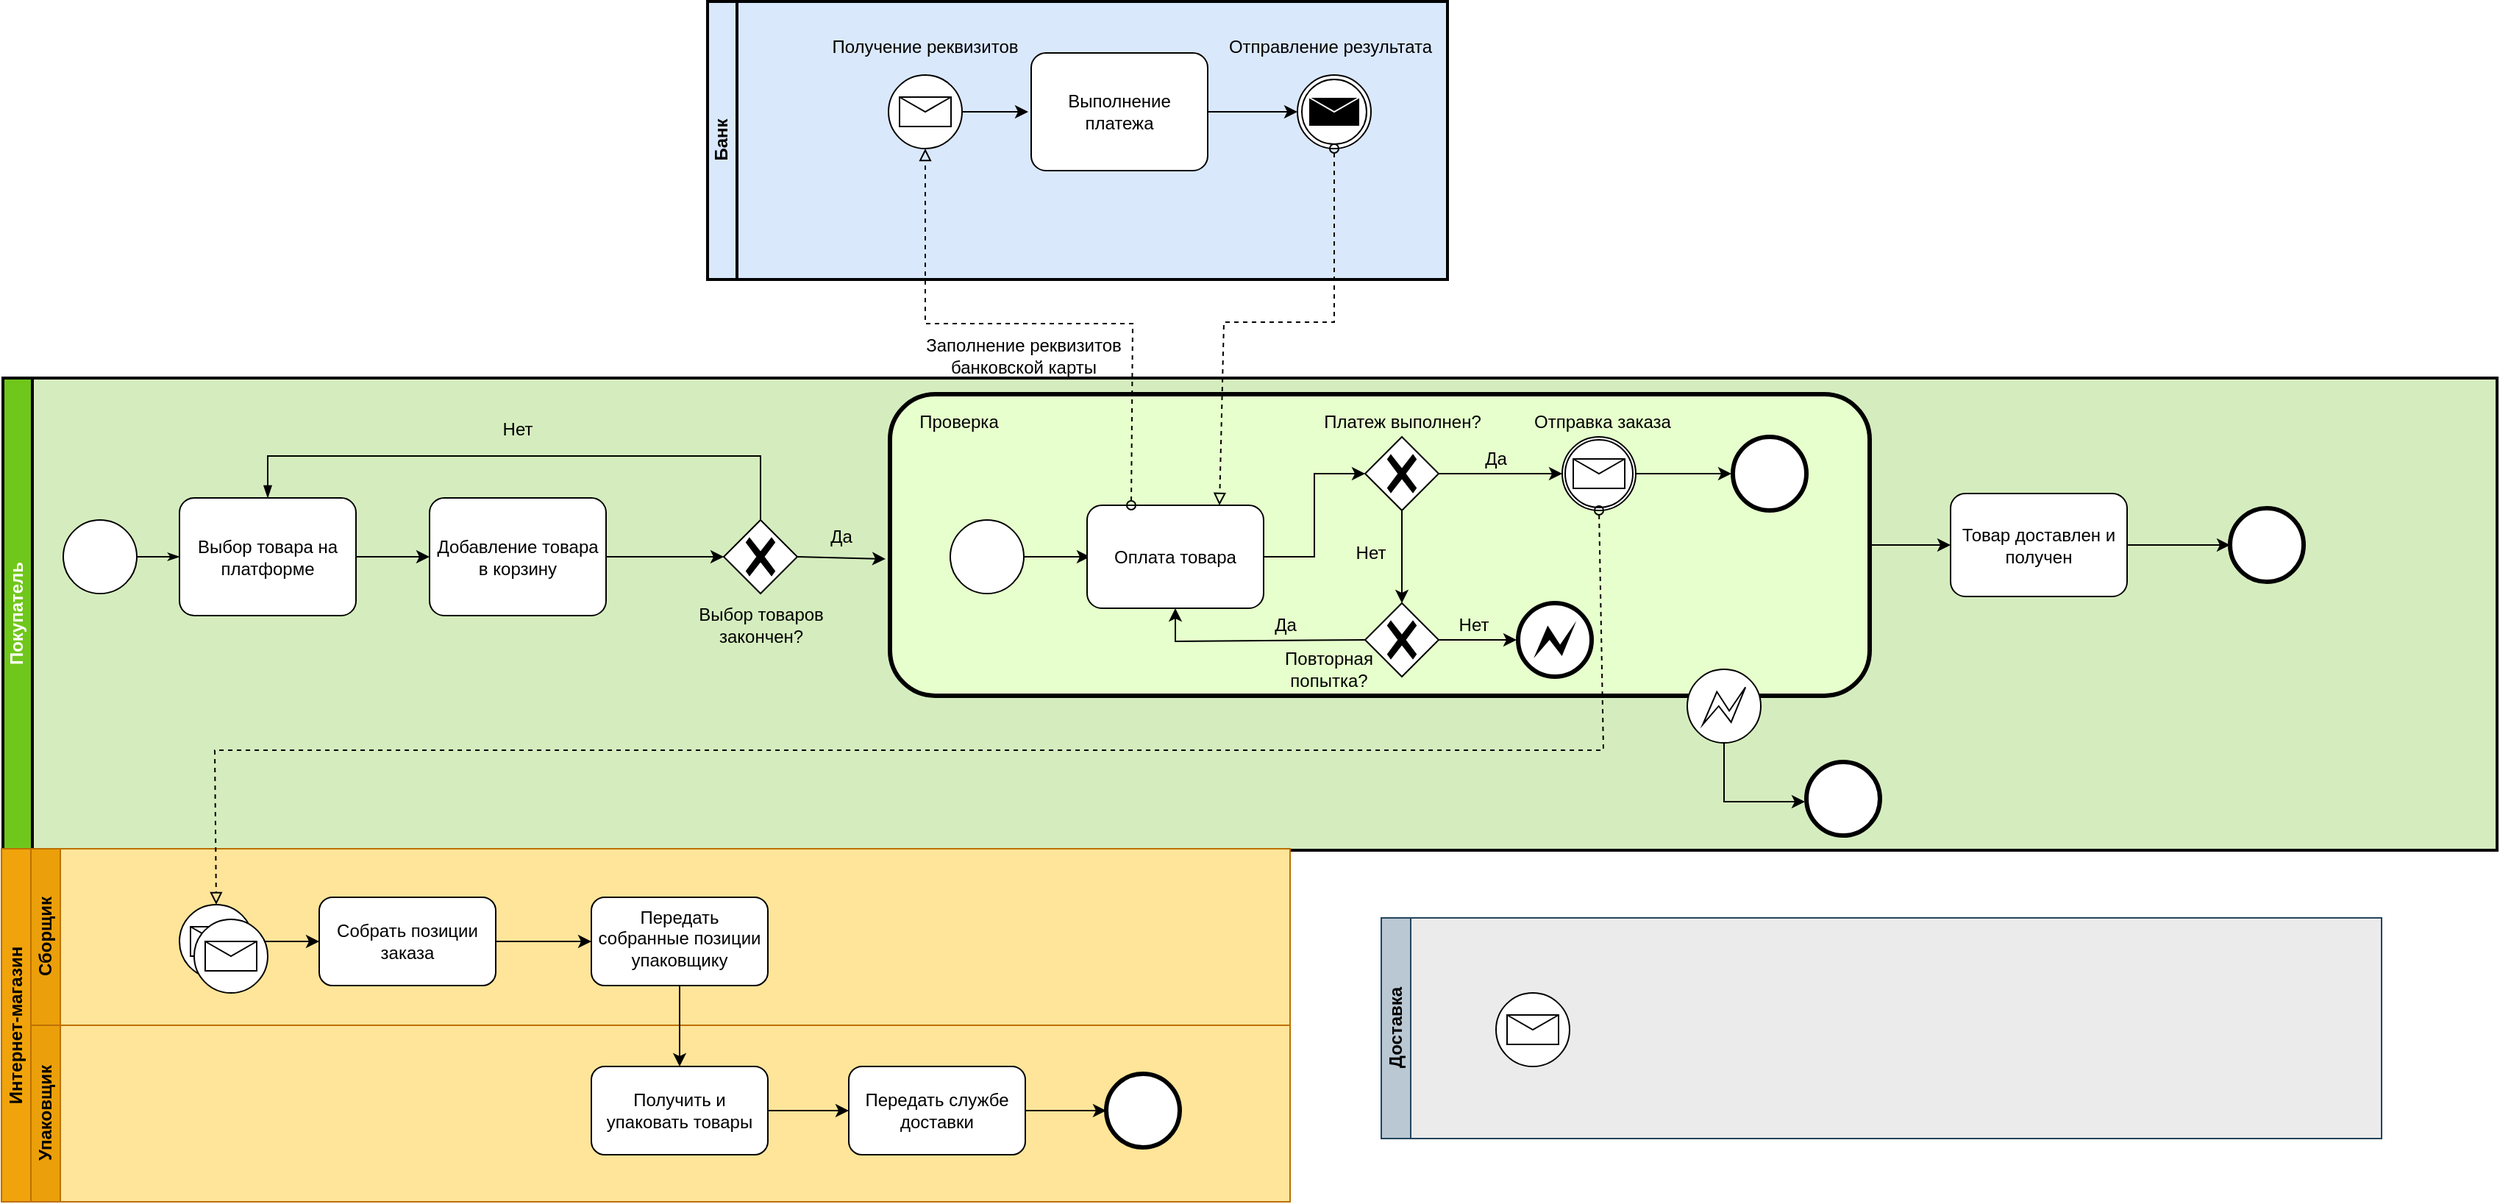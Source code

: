 <mxfile version="21.1.4" type="github">
  <diagram name="Страница 1" id="UiT--QQ6pItDQjkaKLVf">
    <mxGraphModel dx="871" dy="902" grid="0" gridSize="10" guides="1" tooltips="1" connect="1" arrows="1" fold="1" page="0" pageScale="1" pageWidth="827" pageHeight="1169" math="0" shadow="0">
      <root>
        <mxCell id="0" />
        <mxCell id="1" parent="0" />
        <mxCell id="waBg7-lZwKW4JVFWOzP7-32" value="Доставка" style="swimlane;html=1;startSize=20;horizontal=0;fillColor=#bac8d3;strokeColor=#23445d;swimlaneFillColor=#EBEBEB;" vertex="1" parent="1">
          <mxGeometry x="1117" y="434" width="680" height="150" as="geometry" />
        </mxCell>
        <mxCell id="waBg7-lZwKW4JVFWOzP7-168" value="" style="points=[[0.145,0.145,0],[0.5,0,0],[0.855,0.145,0],[1,0.5,0],[0.855,0.855,0],[0.5,1,0],[0.145,0.855,0],[0,0.5,0]];shape=mxgraph.bpmn.event;html=1;verticalLabelPosition=bottom;labelBackgroundColor=#ffffff;verticalAlign=top;align=center;perimeter=ellipsePerimeter;outlineConnect=0;aspect=fixed;outline=standard;symbol=message;" vertex="1" parent="waBg7-lZwKW4JVFWOzP7-32">
          <mxGeometry x="78" y="51" width="50" height="50" as="geometry" />
        </mxCell>
        <mxCell id="waBg7-lZwKW4JVFWOzP7-2" value="Банк" style="swimlane;html=1;startSize=20;horizontal=0;container=0;fillColor=#dae8fc;strokeColor=#000000;labelBackgroundColor=none;swimlaneFillColor=#dae8fc;strokeWidth=2;" vertex="1" parent="1">
          <mxGeometry x="659" y="-189" width="503" height="189" as="geometry" />
        </mxCell>
        <mxCell id="waBg7-lZwKW4JVFWOzP7-83" value="" style="edgeStyle=orthogonalEdgeStyle;rounded=0;orthogonalLoop=1;jettySize=auto;html=1;" edge="1" parent="waBg7-lZwKW4JVFWOzP7-2" source="waBg7-lZwKW4JVFWOzP7-79">
          <mxGeometry relative="1" as="geometry">
            <mxPoint x="218" y="75" as="targetPoint" />
          </mxGeometry>
        </mxCell>
        <mxCell id="waBg7-lZwKW4JVFWOzP7-79" value="" style="points=[[0.145,0.145,0],[0.5,0,0],[0.855,0.145,0],[1,0.5,0],[0.855,0.855,0],[0.5,1,0],[0.145,0.855,0],[0,0.5,0]];shape=mxgraph.bpmn.event;html=1;verticalLabelPosition=bottom;labelBackgroundColor=#ffffff;verticalAlign=top;align=center;perimeter=ellipsePerimeter;outlineConnect=0;aspect=fixed;outline=standard;symbol=message;" vertex="1" parent="waBg7-lZwKW4JVFWOzP7-2">
          <mxGeometry x="123" y="50" width="50" height="50" as="geometry" />
        </mxCell>
        <mxCell id="waBg7-lZwKW4JVFWOzP7-80" value="" style="points=[[0.145,0.145,0],[0.5,0,0],[0.855,0.145,0],[1,0.5,0],[0.855,0.855,0],[0.5,1,0],[0.145,0.855,0],[0,0.5,0]];shape=mxgraph.bpmn.event;html=1;verticalLabelPosition=bottom;labelBackgroundColor=#ffffff;verticalAlign=top;align=center;perimeter=ellipsePerimeter;outlineConnect=0;aspect=fixed;outline=throwing;symbol=message;" vertex="1" parent="waBg7-lZwKW4JVFWOzP7-2">
          <mxGeometry x="401" y="50" width="50" height="50" as="geometry" />
        </mxCell>
        <mxCell id="waBg7-lZwKW4JVFWOzP7-84" value="" style="edgeStyle=orthogonalEdgeStyle;rounded=0;orthogonalLoop=1;jettySize=auto;html=1;" edge="1" parent="waBg7-lZwKW4JVFWOzP7-2" source="waBg7-lZwKW4JVFWOzP7-81" target="waBg7-lZwKW4JVFWOzP7-80">
          <mxGeometry relative="1" as="geometry" />
        </mxCell>
        <mxCell id="waBg7-lZwKW4JVFWOzP7-81" value="Выполнение платежа" style="points=[[0.25,0,0],[0.5,0,0],[0.75,0,0],[1,0.25,0],[1,0.5,0],[1,0.75,0],[0.75,1,0],[0.5,1,0],[0.25,1,0],[0,0.75,0],[0,0.5,0],[0,0.25,0]];shape=mxgraph.bpmn.task;whiteSpace=wrap;rectStyle=rounded;size=10;html=1;container=1;expand=0;collapsible=0;taskMarker=abstract;" vertex="1" parent="waBg7-lZwKW4JVFWOzP7-2">
          <mxGeometry x="220" y="35" width="120" height="80" as="geometry" />
        </mxCell>
        <mxCell id="waBg7-lZwKW4JVFWOzP7-88" value="Получение реквизитов" style="text;html=1;strokeColor=none;fillColor=none;align=center;verticalAlign=middle;whiteSpace=wrap;rounded=0;" vertex="1" parent="waBg7-lZwKW4JVFWOzP7-2">
          <mxGeometry x="79" y="16" width="138" height="30" as="geometry" />
        </mxCell>
        <mxCell id="waBg7-lZwKW4JVFWOzP7-89" value="Отправление результата" style="text;html=1;strokeColor=none;fillColor=none;align=center;verticalAlign=middle;whiteSpace=wrap;rounded=0;" vertex="1" parent="waBg7-lZwKW4JVFWOzP7-2">
          <mxGeometry x="353" y="16" width="141" height="30" as="geometry" />
        </mxCell>
        <mxCell id="waBg7-lZwKW4JVFWOzP7-14" value="Покупатель" style="swimlane;html=1;startSize=20;horizontal=0;fillColor=#70C71B;strokeColor=#000000;fontColor=#ffffff;swimlaneFillColor=#D5EDBE;strokeWidth=2;" vertex="1" parent="1">
          <mxGeometry x="180" y="67" width="1695.5" height="321" as="geometry" />
        </mxCell>
        <mxCell id="waBg7-lZwKW4JVFWOzP7-40" style="edgeStyle=orthogonalEdgeStyle;rounded=0;html=1;labelBackgroundColor=none;startArrow=none;startFill=0;startSize=5;endArrow=classicThin;endFill=1;endSize=5;jettySize=auto;orthogonalLoop=1;strokeWidth=1;fontFamily=Verdana;fontSize=8" edge="1" parent="waBg7-lZwKW4JVFWOzP7-14">
          <mxGeometry relative="1" as="geometry">
            <mxPoint x="120" y="121.5" as="targetPoint" />
            <mxPoint x="90.0" y="121.545" as="sourcePoint" />
          </mxGeometry>
        </mxCell>
        <mxCell id="waBg7-lZwKW4JVFWOzP7-43" value="" style="points=[[0.25,0.25,0],[0.5,0,0],[0.75,0.25,0],[1,0.5,0],[0.75,0.75,0],[0.5,1,0],[0.25,0.75,0],[0,0.5,0]];shape=mxgraph.bpmn.gateway2;html=1;verticalLabelPosition=bottom;labelBackgroundColor=#ffffff;verticalAlign=top;align=center;perimeter=rhombusPerimeter;outlineConnect=0;outline=none;symbol=none;gwType=exclusive;" vertex="1" parent="waBg7-lZwKW4JVFWOzP7-14">
          <mxGeometry x="490" y="96.5" width="50" height="50" as="geometry" />
        </mxCell>
        <mxCell id="waBg7-lZwKW4JVFWOzP7-49" value="" style="edgeStyle=orthogonalEdgeStyle;rounded=0;orthogonalLoop=1;jettySize=auto;html=1;" edge="1" parent="waBg7-lZwKW4JVFWOzP7-14" source="waBg7-lZwKW4JVFWOzP7-44" target="waBg7-lZwKW4JVFWOzP7-48">
          <mxGeometry relative="1" as="geometry" />
        </mxCell>
        <mxCell id="waBg7-lZwKW4JVFWOzP7-44" value="Выбор товара на платформе" style="points=[[0.25,0,0],[0.5,0,0],[0.75,0,0],[1,0.25,0],[1,0.5,0],[1,0.75,0],[0.75,1,0],[0.5,1,0],[0.25,1,0],[0,0.75,0],[0,0.5,0],[0,0.25,0]];shape=mxgraph.bpmn.task;whiteSpace=wrap;rectStyle=rounded;size=10;html=1;container=1;expand=0;collapsible=0;taskMarker=abstract;" vertex="1" parent="waBg7-lZwKW4JVFWOzP7-14">
          <mxGeometry x="120" y="81.5" width="120" height="80" as="geometry" />
        </mxCell>
        <mxCell id="waBg7-lZwKW4JVFWOzP7-50" value="" style="edgeStyle=orthogonalEdgeStyle;rounded=0;orthogonalLoop=1;jettySize=auto;html=1;" edge="1" parent="waBg7-lZwKW4JVFWOzP7-14" source="waBg7-lZwKW4JVFWOzP7-48" target="waBg7-lZwKW4JVFWOzP7-43">
          <mxGeometry relative="1" as="geometry" />
        </mxCell>
        <mxCell id="waBg7-lZwKW4JVFWOzP7-48" value="Добавление товара в корзину" style="points=[[0.25,0,0],[0.5,0,0],[0.75,0,0],[1,0.25,0],[1,0.5,0],[1,0.75,0],[0.75,1,0],[0.5,1,0],[0.25,1,0],[0,0.75,0],[0,0.5,0],[0,0.25,0]];shape=mxgraph.bpmn.task;whiteSpace=wrap;rectStyle=rounded;size=10;html=1;container=1;expand=0;collapsible=0;taskMarker=abstract;" vertex="1" parent="waBg7-lZwKW4JVFWOzP7-14">
          <mxGeometry x="290" y="81.5" width="120" height="80" as="geometry" />
        </mxCell>
        <mxCell id="waBg7-lZwKW4JVFWOzP7-51" value="" style="edgeStyle=elbowEdgeStyle;fontSize=12;html=1;endArrow=blockThin;endFill=1;rounded=0;exitX=0.5;exitY=0;exitDx=0;exitDy=0;exitPerimeter=0;entryX=0.5;entryY=0;entryDx=0;entryDy=0;entryPerimeter=0;" edge="1" parent="waBg7-lZwKW4JVFWOzP7-14" source="waBg7-lZwKW4JVFWOzP7-43" target="waBg7-lZwKW4JVFWOzP7-44">
          <mxGeometry width="160" relative="1" as="geometry">
            <mxPoint x="450" y="103" as="sourcePoint" />
            <mxPoint x="610" y="103" as="targetPoint" />
            <Array as="points">
              <mxPoint x="410" y="53" />
              <mxPoint x="340" y="63" />
            </Array>
          </mxGeometry>
        </mxCell>
        <mxCell id="waBg7-lZwKW4JVFWOzP7-52" value="Выбор товаров закончен?" style="text;html=1;strokeColor=none;fillColor=none;align=center;verticalAlign=middle;whiteSpace=wrap;rounded=0;" vertex="1" parent="waBg7-lZwKW4JVFWOzP7-14">
          <mxGeometry x="467.5" y="153" width="95" height="30" as="geometry" />
        </mxCell>
        <mxCell id="waBg7-lZwKW4JVFWOzP7-63" value="Нет" style="text;html=1;strokeColor=none;fillColor=none;align=center;verticalAlign=middle;whiteSpace=wrap;rounded=0;" vertex="1" parent="waBg7-lZwKW4JVFWOzP7-14">
          <mxGeometry x="320" y="20" width="60" height="30" as="geometry" />
        </mxCell>
        <mxCell id="waBg7-lZwKW4JVFWOzP7-66" value="Да" style="text;html=1;strokeColor=none;fillColor=none;align=center;verticalAlign=middle;whiteSpace=wrap;rounded=0;" vertex="1" parent="waBg7-lZwKW4JVFWOzP7-14">
          <mxGeometry x="540" y="93" width="60" height="30" as="geometry" />
        </mxCell>
        <mxCell id="waBg7-lZwKW4JVFWOzP7-133" value="" style="edgeStyle=orthogonalEdgeStyle;rounded=0;orthogonalLoop=1;jettySize=auto;html=1;entryX=0;entryY=0.5;entryDx=0;entryDy=0;entryPerimeter=0;" edge="1" parent="waBg7-lZwKW4JVFWOzP7-14" source="waBg7-lZwKW4JVFWOzP7-68" target="waBg7-lZwKW4JVFWOzP7-134">
          <mxGeometry relative="1" as="geometry">
            <mxPoint x="1363" y="113.5" as="targetPoint" />
          </mxGeometry>
        </mxCell>
        <mxCell id="waBg7-lZwKW4JVFWOzP7-68" value="" style="rounded=1;whiteSpace=wrap;html=1;fillColor=#E6FFCC;strokeWidth=3;" vertex="1" parent="waBg7-lZwKW4JVFWOzP7-14">
          <mxGeometry x="603" y="11" width="666" height="205" as="geometry" />
        </mxCell>
        <mxCell id="waBg7-lZwKW4JVFWOzP7-69" value="Проверка" style="text;html=1;strokeColor=none;fillColor=none;align=center;verticalAlign=middle;whiteSpace=wrap;rounded=0;" vertex="1" parent="waBg7-lZwKW4JVFWOzP7-14">
          <mxGeometry x="620" y="15" width="60" height="30" as="geometry" />
        </mxCell>
        <mxCell id="waBg7-lZwKW4JVFWOzP7-72" value="" style="edgeStyle=orthogonalEdgeStyle;rounded=0;orthogonalLoop=1;jettySize=auto;html=1;" edge="1" parent="waBg7-lZwKW4JVFWOzP7-14" source="waBg7-lZwKW4JVFWOzP7-70">
          <mxGeometry relative="1" as="geometry">
            <mxPoint x="739" y="121.5" as="targetPoint" />
          </mxGeometry>
        </mxCell>
        <mxCell id="waBg7-lZwKW4JVFWOzP7-70" value="" style="points=[[0.145,0.145,0],[0.5,0,0],[0.855,0.145,0],[1,0.5,0],[0.855,0.855,0],[0.5,1,0],[0.145,0.855,0],[0,0.5,0]];shape=mxgraph.bpmn.event;html=1;verticalLabelPosition=bottom;labelBackgroundColor=#ffffff;verticalAlign=top;align=center;perimeter=ellipsePerimeter;outlineConnect=0;aspect=fixed;outline=standard;symbol=general;" vertex="1" parent="waBg7-lZwKW4JVFWOzP7-14">
          <mxGeometry x="644" y="96.5" width="50" height="50" as="geometry" />
        </mxCell>
        <mxCell id="waBg7-lZwKW4JVFWOzP7-94" value="" style="edgeStyle=orthogonalEdgeStyle;rounded=0;orthogonalLoop=1;jettySize=auto;html=1;" edge="1" parent="waBg7-lZwKW4JVFWOzP7-14" source="waBg7-lZwKW4JVFWOzP7-73" target="waBg7-lZwKW4JVFWOzP7-93">
          <mxGeometry relative="1" as="geometry" />
        </mxCell>
        <mxCell id="waBg7-lZwKW4JVFWOzP7-73" value="Оплата товара" style="points=[[0.25,0,0],[0.5,0,0],[0.75,0,0],[1,0.25,0],[1,0.5,0],[1,0.75,0],[0.75,1,0],[0.5,1,0],[0.25,1,0],[0,0.75,0],[0,0.5,0],[0,0.25,0]];shape=mxgraph.bpmn.task;whiteSpace=wrap;rectStyle=rounded;size=10;html=1;container=1;expand=0;collapsible=0;taskMarker=abstract;" vertex="1" parent="waBg7-lZwKW4JVFWOzP7-14">
          <mxGeometry x="737" y="86.5" width="120" height="70" as="geometry" />
        </mxCell>
        <mxCell id="waBg7-lZwKW4JVFWOzP7-65" value="" style="endArrow=classic;html=1;rounded=0;exitX=1;exitY=0.5;exitDx=0;exitDy=0;exitPerimeter=0;entryX=1;entryY=1;entryDx=0;entryDy=0;" edge="1" parent="waBg7-lZwKW4JVFWOzP7-14" source="waBg7-lZwKW4JVFWOzP7-43" target="waBg7-lZwKW4JVFWOzP7-66">
          <mxGeometry width="50" height="50" relative="1" as="geometry">
            <mxPoint x="470" y="293" as="sourcePoint" />
            <mxPoint x="600" y="272" as="targetPoint" />
          </mxGeometry>
        </mxCell>
        <mxCell id="waBg7-lZwKW4JVFWOzP7-96" value="" style="edgeStyle=orthogonalEdgeStyle;rounded=0;orthogonalLoop=1;jettySize=auto;html=1;entryX=0;entryY=0.5;entryDx=0;entryDy=0;entryPerimeter=0;" edge="1" parent="waBg7-lZwKW4JVFWOzP7-14" source="waBg7-lZwKW4JVFWOzP7-93" target="waBg7-lZwKW4JVFWOzP7-99">
          <mxGeometry relative="1" as="geometry">
            <mxPoint x="1059.0" y="78" as="targetPoint" />
          </mxGeometry>
        </mxCell>
        <mxCell id="waBg7-lZwKW4JVFWOzP7-115" value="" style="edgeStyle=orthogonalEdgeStyle;rounded=0;orthogonalLoop=1;jettySize=auto;html=1;" edge="1" parent="waBg7-lZwKW4JVFWOzP7-14" source="waBg7-lZwKW4JVFWOzP7-93" target="waBg7-lZwKW4JVFWOzP7-114">
          <mxGeometry relative="1" as="geometry" />
        </mxCell>
        <mxCell id="waBg7-lZwKW4JVFWOzP7-93" value="" style="points=[[0.25,0.25,0],[0.5,0,0],[0.75,0.25,0],[1,0.5,0],[0.75,0.75,0],[0.5,1,0],[0.25,0.75,0],[0,0.5,0]];shape=mxgraph.bpmn.gateway2;html=1;verticalLabelPosition=bottom;labelBackgroundColor=#ffffff;verticalAlign=top;align=center;perimeter=rhombusPerimeter;outlineConnect=0;outline=none;symbol=none;gwType=exclusive;" vertex="1" parent="waBg7-lZwKW4JVFWOzP7-14">
          <mxGeometry x="926" y="40" width="50" height="50" as="geometry" />
        </mxCell>
        <mxCell id="waBg7-lZwKW4JVFWOzP7-97" value="Платеж выполнен?" style="text;html=1;strokeColor=none;fillColor=none;align=center;verticalAlign=middle;whiteSpace=wrap;rounded=0;" vertex="1" parent="waBg7-lZwKW4JVFWOzP7-14">
          <mxGeometry x="893.5" y="15" width="115" height="30" as="geometry" />
        </mxCell>
        <mxCell id="waBg7-lZwKW4JVFWOzP7-98" value="Да" style="text;html=1;strokeColor=none;fillColor=none;align=center;verticalAlign=middle;whiteSpace=wrap;rounded=0;" vertex="1" parent="waBg7-lZwKW4JVFWOzP7-14">
          <mxGeometry x="1000" y="40" width="30" height="30" as="geometry" />
        </mxCell>
        <mxCell id="waBg7-lZwKW4JVFWOzP7-124" value="" style="edgeStyle=orthogonalEdgeStyle;rounded=0;orthogonalLoop=1;jettySize=auto;html=1;" edge="1" parent="waBg7-lZwKW4JVFWOzP7-14" source="waBg7-lZwKW4JVFWOzP7-99">
          <mxGeometry relative="1" as="geometry">
            <mxPoint x="1175" y="65" as="targetPoint" />
          </mxGeometry>
        </mxCell>
        <mxCell id="waBg7-lZwKW4JVFWOzP7-99" value="" style="points=[[0.145,0.145,0],[0.5,0,0],[0.855,0.145,0],[1,0.5,0],[0.855,0.855,0],[0.5,1,0],[0.145,0.855,0],[0,0.5,0]];shape=mxgraph.bpmn.event;html=1;verticalLabelPosition=bottom;labelBackgroundColor=#ffffff;verticalAlign=top;align=center;perimeter=ellipsePerimeter;outlineConnect=0;aspect=fixed;outline=boundInt;symbol=message;" vertex="1" parent="waBg7-lZwKW4JVFWOzP7-14">
          <mxGeometry x="1060" y="40" width="50" height="50" as="geometry" />
        </mxCell>
        <mxCell id="waBg7-lZwKW4JVFWOzP7-108" value="" style="points=[[0.145,0.145,0],[0.5,0,0],[0.855,0.145,0],[1,0.5,0],[0.855,0.855,0],[0.5,1,0],[0.145,0.855,0],[0,0.5,0]];shape=mxgraph.bpmn.event;html=1;verticalLabelPosition=bottom;labelBackgroundColor=#ffffff;verticalAlign=top;align=center;perimeter=ellipsePerimeter;outlineConnect=0;aspect=fixed;outline=standard;symbol=general;" vertex="1" parent="waBg7-lZwKW4JVFWOzP7-14">
          <mxGeometry x="41" y="96.5" width="50" height="50" as="geometry" />
        </mxCell>
        <mxCell id="waBg7-lZwKW4JVFWOzP7-120" value="" style="edgeStyle=orthogonalEdgeStyle;rounded=0;orthogonalLoop=1;jettySize=auto;html=1;" edge="1" parent="waBg7-lZwKW4JVFWOzP7-14" source="waBg7-lZwKW4JVFWOzP7-114">
          <mxGeometry relative="1" as="geometry">
            <mxPoint x="1029" y="178" as="targetPoint" />
          </mxGeometry>
        </mxCell>
        <mxCell id="waBg7-lZwKW4JVFWOzP7-114" value="" style="points=[[0.25,0.25,0],[0.5,0,0],[0.75,0.25,0],[1,0.5,0],[0.75,0.75,0],[0.5,1,0],[0.25,0.75,0],[0,0.5,0]];shape=mxgraph.bpmn.gateway2;html=1;verticalLabelPosition=bottom;labelBackgroundColor=#ffffff;verticalAlign=top;align=center;perimeter=rhombusPerimeter;outlineConnect=0;outline=none;symbol=none;gwType=exclusive;" vertex="1" parent="waBg7-lZwKW4JVFWOzP7-14">
          <mxGeometry x="926" y="153" width="50" height="50" as="geometry" />
        </mxCell>
        <mxCell id="waBg7-lZwKW4JVFWOzP7-111" value="Нет" style="text;html=1;strokeColor=none;fillColor=none;align=center;verticalAlign=middle;whiteSpace=wrap;rounded=0;" vertex="1" parent="waBg7-lZwKW4JVFWOzP7-14">
          <mxGeometry x="915" y="103.5" width="30" height="30" as="geometry" />
        </mxCell>
        <mxCell id="waBg7-lZwKW4JVFWOzP7-116" value="" style="endArrow=classic;html=1;rounded=0;entryX=0.5;entryY=1;entryDx=0;entryDy=0;entryPerimeter=0;exitX=0;exitY=0.5;exitDx=0;exitDy=0;exitPerimeter=0;" edge="1" parent="waBg7-lZwKW4JVFWOzP7-14" source="waBg7-lZwKW4JVFWOzP7-114" target="waBg7-lZwKW4JVFWOzP7-73">
          <mxGeometry width="50" height="50" relative="1" as="geometry">
            <mxPoint x="852" y="220" as="sourcePoint" />
            <mxPoint x="902" y="170" as="targetPoint" />
            <Array as="points">
              <mxPoint x="797" y="179" />
            </Array>
          </mxGeometry>
        </mxCell>
        <mxCell id="waBg7-lZwKW4JVFWOzP7-117" value="Повторная попытка?" style="text;html=1;strokeColor=none;fillColor=none;align=center;verticalAlign=middle;whiteSpace=wrap;rounded=0;" vertex="1" parent="waBg7-lZwKW4JVFWOzP7-14">
          <mxGeometry x="863" y="183" width="77" height="30" as="geometry" />
        </mxCell>
        <mxCell id="waBg7-lZwKW4JVFWOzP7-118" value="Да" style="text;html=1;strokeColor=none;fillColor=none;align=center;verticalAlign=middle;whiteSpace=wrap;rounded=0;" vertex="1" parent="waBg7-lZwKW4JVFWOzP7-14">
          <mxGeometry x="857" y="153" width="30" height="30" as="geometry" />
        </mxCell>
        <mxCell id="waBg7-lZwKW4JVFWOzP7-121" value="Нет" style="text;html=1;strokeColor=none;fillColor=none;align=center;verticalAlign=middle;whiteSpace=wrap;rounded=0;" vertex="1" parent="waBg7-lZwKW4JVFWOzP7-14">
          <mxGeometry x="985" y="153" width="30" height="30" as="geometry" />
        </mxCell>
        <mxCell id="waBg7-lZwKW4JVFWOzP7-122" value="" style="points=[[0.145,0.145,0],[0.5,0,0],[0.855,0.145,0],[1,0.5,0],[0.855,0.855,0],[0.5,1,0],[0.145,0.855,0],[0,0.5,0]];shape=mxgraph.bpmn.event;html=1;verticalLabelPosition=bottom;labelBackgroundColor=#ffffff;verticalAlign=top;align=center;perimeter=ellipsePerimeter;outlineConnect=0;aspect=fixed;outline=end;symbol=error;" vertex="1" parent="waBg7-lZwKW4JVFWOzP7-14">
          <mxGeometry x="1030" y="153" width="50" height="50" as="geometry" />
        </mxCell>
        <mxCell id="waBg7-lZwKW4JVFWOzP7-125" value="" style="points=[[0.145,0.145,0],[0.5,0,0],[0.855,0.145,0],[1,0.5,0],[0.855,0.855,0],[0.5,1,0],[0.145,0.855,0],[0,0.5,0]];shape=mxgraph.bpmn.event;html=1;verticalLabelPosition=bottom;labelBackgroundColor=#ffffff;verticalAlign=top;align=center;perimeter=ellipsePerimeter;outlineConnect=0;aspect=fixed;outline=end;symbol=terminate2;" vertex="1" parent="waBg7-lZwKW4JVFWOzP7-14">
          <mxGeometry x="1176" y="40" width="50" height="50" as="geometry" />
        </mxCell>
        <mxCell id="waBg7-lZwKW4JVFWOzP7-126" value="" style="points=[[0.145,0.145,0],[0.5,0,0],[0.855,0.145,0],[1,0.5,0],[0.855,0.855,0],[0.5,1,0],[0.145,0.855,0],[0,0.5,0]];shape=mxgraph.bpmn.event;html=1;verticalLabelPosition=bottom;labelBackgroundColor=#ffffff;verticalAlign=top;align=center;perimeter=ellipsePerimeter;outlineConnect=0;aspect=fixed;outline=eventInt;symbol=error;" vertex="1" parent="waBg7-lZwKW4JVFWOzP7-14">
          <mxGeometry x="1145" y="198" width="50" height="50" as="geometry" />
        </mxCell>
        <mxCell id="waBg7-lZwKW4JVFWOzP7-136" value="" style="edgeStyle=orthogonalEdgeStyle;rounded=0;orthogonalLoop=1;jettySize=auto;html=1;entryX=0;entryY=0.5;entryDx=0;entryDy=0;entryPerimeter=0;" edge="1" parent="waBg7-lZwKW4JVFWOzP7-14" source="waBg7-lZwKW4JVFWOzP7-134" target="waBg7-lZwKW4JVFWOzP7-138">
          <mxGeometry relative="1" as="geometry">
            <mxPoint x="1585" y="113.5" as="targetPoint" />
          </mxGeometry>
        </mxCell>
        <mxCell id="waBg7-lZwKW4JVFWOzP7-134" value="Товар доставлен и получен" style="points=[[0.25,0,0],[0.5,0,0],[0.75,0,0],[1,0.25,0],[1,0.5,0],[1,0.75,0],[0.75,1,0],[0.5,1,0],[0.25,1,0],[0,0.75,0],[0,0.5,0],[0,0.25,0]];shape=mxgraph.bpmn.task;whiteSpace=wrap;rectStyle=rounded;size=10;html=1;container=1;expand=0;collapsible=0;taskMarker=abstract;" vertex="1" parent="waBg7-lZwKW4JVFWOzP7-14">
          <mxGeometry x="1324" y="78.5" width="120" height="70" as="geometry" />
        </mxCell>
        <mxCell id="waBg7-lZwKW4JVFWOzP7-138" value="" style="points=[[0.145,0.145,0],[0.5,0,0],[0.855,0.145,0],[1,0.5,0],[0.855,0.855,0],[0.5,1,0],[0.145,0.855,0],[0,0.5,0]];shape=mxgraph.bpmn.event;html=1;verticalLabelPosition=bottom;labelBackgroundColor=#ffffff;verticalAlign=top;align=center;perimeter=ellipsePerimeter;outlineConnect=0;aspect=fixed;outline=end;symbol=terminate2;" vertex="1" parent="waBg7-lZwKW4JVFWOzP7-14">
          <mxGeometry x="1514" y="88.5" width="50" height="50" as="geometry" />
        </mxCell>
        <mxCell id="waBg7-lZwKW4JVFWOzP7-140" value="Отправка заказа" style="text;html=1;strokeColor=none;fillColor=none;align=center;verticalAlign=middle;whiteSpace=wrap;rounded=0;" vertex="1" parent="waBg7-lZwKW4JVFWOzP7-14">
          <mxGeometry x="1030" y="15" width="115" height="30" as="geometry" />
        </mxCell>
        <mxCell id="waBg7-lZwKW4JVFWOzP7-78" value="Заполнение реквизитов банковской карты" style="text;html=1;strokeColor=none;fillColor=none;align=center;verticalAlign=middle;whiteSpace=wrap;rounded=0;" vertex="1" parent="1">
          <mxGeometry x="805" y="37" width="138" height="30" as="geometry" />
        </mxCell>
        <mxCell id="waBg7-lZwKW4JVFWOzP7-87" value="" style="endArrow=block;html=1;rounded=0;entryX=0.5;entryY=1;entryDx=0;entryDy=0;entryPerimeter=0;exitX=0.25;exitY=0;exitDx=0;exitDy=0;exitPerimeter=0;startArrow=oval;startFill=0;dashed=1;endFill=0;" edge="1" parent="1" source="waBg7-lZwKW4JVFWOzP7-73" target="waBg7-lZwKW4JVFWOzP7-79">
          <mxGeometry width="50" height="50" relative="1" as="geometry">
            <mxPoint x="941" y="48" as="sourcePoint" />
            <mxPoint x="991" y="-2" as="targetPoint" />
            <Array as="points">
              <mxPoint x="948" y="30" />
              <mxPoint x="807" y="30" />
            </Array>
          </mxGeometry>
        </mxCell>
        <mxCell id="waBg7-lZwKW4JVFWOzP7-92" value="" style="endArrow=block;html=1;rounded=0;entryX=0.75;entryY=0;entryDx=0;entryDy=0;entryPerimeter=0;exitX=0.5;exitY=1;exitDx=0;exitDy=0;exitPerimeter=0;dashed=1;endFill=0;startArrow=oval;startFill=0;" edge="1" parent="1" source="waBg7-lZwKW4JVFWOzP7-80" target="waBg7-lZwKW4JVFWOzP7-73">
          <mxGeometry width="50" height="50" relative="1" as="geometry">
            <mxPoint x="852" y="116" as="sourcePoint" />
            <mxPoint x="902" y="66" as="targetPoint" />
            <Array as="points">
              <mxPoint x="1085" y="29" />
              <mxPoint x="1010" y="29" />
            </Array>
          </mxGeometry>
        </mxCell>
        <mxCell id="waBg7-lZwKW4JVFWOzP7-104" value="Интернет-магазин" style="swimlane;html=1;childLayout=stackLayout;resizeParent=1;resizeParentMax=0;horizontal=0;startSize=20;horizontalStack=0;whiteSpace=wrap;fillColor=#f0a30a;fontColor=#000000;strokeColor=#BD7000;" vertex="1" parent="1">
          <mxGeometry x="179" y="387" width="876" height="240" as="geometry" />
        </mxCell>
        <mxCell id="waBg7-lZwKW4JVFWOzP7-105" value="Сборщик" style="swimlane;html=1;startSize=20;horizontal=0;fillColor=#EB9F0A;fontColor=#000000;strokeColor=#BD7000;swimlaneFillColor=#FFE599;" vertex="1" parent="waBg7-lZwKW4JVFWOzP7-104">
          <mxGeometry x="20" width="856" height="120" as="geometry" />
        </mxCell>
        <mxCell id="waBg7-lZwKW4JVFWOzP7-142" value="" style="edgeStyle=orthogonalEdgeStyle;rounded=0;orthogonalLoop=1;jettySize=auto;html=1;" edge="1" parent="waBg7-lZwKW4JVFWOzP7-105" source="waBg7-lZwKW4JVFWOzP7-109" target="waBg7-lZwKW4JVFWOzP7-141">
          <mxGeometry relative="1" as="geometry" />
        </mxCell>
        <mxCell id="waBg7-lZwKW4JVFWOzP7-109" value="" style="points=[[0.145,0.145,0],[0.5,0,0],[0.855,0.145,0],[1,0.5,0],[0.855,0.855,0],[0.5,1,0],[0.145,0.855,0],[0,0.5,0]];shape=mxgraph.bpmn.event;html=1;verticalLabelPosition=bottom;labelBackgroundColor=#ffffff;verticalAlign=top;align=center;perimeter=ellipsePerimeter;outlineConnect=0;aspect=fixed;outline=standard;symbol=message;" vertex="1" parent="waBg7-lZwKW4JVFWOzP7-105">
          <mxGeometry x="101" y="38" width="50" height="50" as="geometry" />
        </mxCell>
        <mxCell id="waBg7-lZwKW4JVFWOzP7-144" value="" style="edgeStyle=orthogonalEdgeStyle;rounded=0;orthogonalLoop=1;jettySize=auto;html=1;" edge="1" parent="waBg7-lZwKW4JVFWOzP7-105" source="waBg7-lZwKW4JVFWOzP7-141" target="waBg7-lZwKW4JVFWOzP7-143">
          <mxGeometry relative="1" as="geometry" />
        </mxCell>
        <mxCell id="waBg7-lZwKW4JVFWOzP7-141" value="Собрать позиции заказа" style="rounded=1;whiteSpace=wrap;html=1;verticalAlign=middle;labelBackgroundColor=#ffffff;align=center;" vertex="1" parent="waBg7-lZwKW4JVFWOzP7-105">
          <mxGeometry x="196" y="33" width="120" height="60" as="geometry" />
        </mxCell>
        <mxCell id="waBg7-lZwKW4JVFWOzP7-143" value="Передать собранные позиции упаковщику" style="whiteSpace=wrap;html=1;verticalAlign=top;rounded=1;labelBackgroundColor=#ffffff;" vertex="1" parent="waBg7-lZwKW4JVFWOzP7-105">
          <mxGeometry x="381" y="33" width="120" height="60" as="geometry" />
        </mxCell>
        <mxCell id="waBg7-lZwKW4JVFWOzP7-106" value="Упаковщик" style="swimlane;html=1;startSize=20;horizontal=0;fillColor=#EB9F0A;fontColor=#000000;strokeColor=#BD7000;swimlaneFillColor=#FFE599;" vertex="1" parent="waBg7-lZwKW4JVFWOzP7-104">
          <mxGeometry x="20" y="120" width="856" height="120" as="geometry" />
        </mxCell>
        <mxCell id="waBg7-lZwKW4JVFWOzP7-163" value="" style="edgeStyle=orthogonalEdgeStyle;rounded=0;orthogonalLoop=1;jettySize=auto;html=1;" edge="1" parent="waBg7-lZwKW4JVFWOzP7-106" source="waBg7-lZwKW4JVFWOzP7-160" target="waBg7-lZwKW4JVFWOzP7-162">
          <mxGeometry relative="1" as="geometry" />
        </mxCell>
        <mxCell id="waBg7-lZwKW4JVFWOzP7-160" value="Получить и упаковать товары" style="whiteSpace=wrap;html=1;verticalAlign=middle;rounded=1;labelBackgroundColor=#ffffff;" vertex="1" parent="waBg7-lZwKW4JVFWOzP7-106">
          <mxGeometry x="381" y="28" width="120" height="60" as="geometry" />
        </mxCell>
        <mxCell id="waBg7-lZwKW4JVFWOzP7-165" value="" style="edgeStyle=orthogonalEdgeStyle;rounded=0;orthogonalLoop=1;jettySize=auto;html=1;entryX=0;entryY=0.5;entryDx=0;entryDy=0;entryPerimeter=0;" edge="1" parent="waBg7-lZwKW4JVFWOzP7-106" source="waBg7-lZwKW4JVFWOzP7-162" target="waBg7-lZwKW4JVFWOzP7-166">
          <mxGeometry relative="1" as="geometry">
            <mxPoint x="726" y="58" as="targetPoint" />
          </mxGeometry>
        </mxCell>
        <mxCell id="waBg7-lZwKW4JVFWOzP7-162" value="Передать службе доставки" style="whiteSpace=wrap;html=1;verticalAlign=middle;rounded=1;labelBackgroundColor=#ffffff;" vertex="1" parent="waBg7-lZwKW4JVFWOzP7-106">
          <mxGeometry x="556" y="28" width="120" height="60" as="geometry" />
        </mxCell>
        <mxCell id="waBg7-lZwKW4JVFWOzP7-166" value="" style="points=[[0.145,0.145,0],[0.5,0,0],[0.855,0.145,0],[1,0.5,0],[0.855,0.855,0],[0.5,1,0],[0.145,0.855,0],[0,0.5,0]];shape=mxgraph.bpmn.event;html=1;verticalLabelPosition=bottom;labelBackgroundColor=#ffffff;verticalAlign=top;align=center;perimeter=ellipsePerimeter;outlineConnect=0;aspect=fixed;outline=end;symbol=terminate2;" vertex="1" parent="waBg7-lZwKW4JVFWOzP7-106">
          <mxGeometry x="731" y="33" width="50" height="50" as="geometry" />
        </mxCell>
        <mxCell id="waBg7-lZwKW4JVFWOzP7-161" value="" style="edgeStyle=orthogonalEdgeStyle;rounded=0;orthogonalLoop=1;jettySize=auto;html=1;" edge="1" parent="waBg7-lZwKW4JVFWOzP7-104" source="waBg7-lZwKW4JVFWOzP7-143" target="waBg7-lZwKW4JVFWOzP7-160">
          <mxGeometry relative="1" as="geometry" />
        </mxCell>
        <mxCell id="waBg7-lZwKW4JVFWOzP7-110" value="" style="endArrow=block;html=1;rounded=0;entryX=0.5;entryY=0;entryDx=0;entryDy=0;entryPerimeter=0;exitX=0.5;exitY=1;exitDx=0;exitDy=0;exitPerimeter=0;startArrow=oval;startFill=0;endFill=0;dashed=1;" edge="1" parent="1" source="waBg7-lZwKW4JVFWOzP7-99" target="waBg7-lZwKW4JVFWOzP7-109">
          <mxGeometry width="50" height="50" relative="1" as="geometry">
            <mxPoint x="1094" y="321" as="sourcePoint" />
            <mxPoint x="746" y="332" as="targetPoint" />
            <Array as="points">
              <mxPoint x="1268" y="320" />
              <mxPoint x="795" y="320" />
              <mxPoint x="324" y="320" />
            </Array>
          </mxGeometry>
        </mxCell>
        <mxCell id="waBg7-lZwKW4JVFWOzP7-127" value="" style="endArrow=classic;html=1;rounded=0;exitX=0.5;exitY=1;exitDx=0;exitDy=0;exitPerimeter=0;" edge="1" parent="1" source="waBg7-lZwKW4JVFWOzP7-126">
          <mxGeometry width="50" height="50" relative="1" as="geometry">
            <mxPoint x="1168" y="392" as="sourcePoint" />
            <mxPoint x="1405" y="355" as="targetPoint" />
            <Array as="points">
              <mxPoint x="1350" y="355" />
            </Array>
          </mxGeometry>
        </mxCell>
        <mxCell id="waBg7-lZwKW4JVFWOzP7-128" value="" style="points=[[0.145,0.145,0],[0.5,0,0],[0.855,0.145,0],[1,0.5,0],[0.855,0.855,0],[0.5,1,0],[0.145,0.855,0],[0,0.5,0]];shape=mxgraph.bpmn.event;html=1;verticalLabelPosition=bottom;labelBackgroundColor=#ffffff;verticalAlign=top;align=center;perimeter=ellipsePerimeter;outlineConnect=0;aspect=fixed;outline=end;symbol=terminate2;" vertex="1" parent="1">
          <mxGeometry x="1406" y="328" width="50" height="50" as="geometry" />
        </mxCell>
        <mxCell id="waBg7-lZwKW4JVFWOzP7-167" value="" style="points=[[0.145,0.145,0],[0.5,0,0],[0.855,0.145,0],[1,0.5,0],[0.855,0.855,0],[0.5,1,0],[0.145,0.855,0],[0,0.5,0]];shape=mxgraph.bpmn.event;html=1;verticalLabelPosition=bottom;labelBackgroundColor=#ffffff;verticalAlign=top;align=center;perimeter=ellipsePerimeter;outlineConnect=0;aspect=fixed;outline=standard;symbol=message;" vertex="1" parent="1">
          <mxGeometry x="310" y="435" width="50" height="50" as="geometry" />
        </mxCell>
      </root>
    </mxGraphModel>
  </diagram>
</mxfile>

